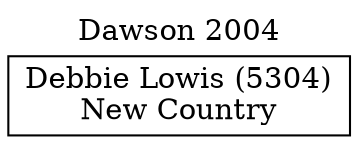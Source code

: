 // House preference flow
digraph "Debbie Lowis (5304)_Dawson_2004" {
	graph [label="Dawson 2004" labelloc=t mclimit=10]
	node [shape=box]
	"Debbie Lowis (5304)" [label="Debbie Lowis (5304)
New Country"]
}
